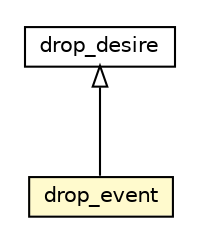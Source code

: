 #!/usr/local/bin/dot
#
# Class diagram 
# Generated by UMLGraph version R5_6_6-1-g9240c4 (http://www.umlgraph.org/)
#

digraph G {
	edge [fontname="Helvetica",fontsize=10,labelfontname="Helvetica",labelfontsize=10];
	node [fontname="Helvetica",fontsize=10,shape=plaintext];
	nodesep=0.25;
	ranksep=0.5;
	// jason.stdlib.drop_event
	c55430 [label=<<table title="jason.stdlib.drop_event" border="0" cellborder="1" cellspacing="0" cellpadding="2" port="p" bgcolor="lemonChiffon" href="./drop_event.html">
		<tr><td><table border="0" cellspacing="0" cellpadding="1">
<tr><td align="center" balign="center"> drop_event </td></tr>
		</table></td></tr>
		</table>>, URL="./drop_event.html", fontname="Helvetica", fontcolor="black", fontsize=10.0];
	// jason.stdlib.drop_desire
	c55431 [label=<<table title="jason.stdlib.drop_desire" border="0" cellborder="1" cellspacing="0" cellpadding="2" port="p" href="./drop_desire.html">
		<tr><td><table border="0" cellspacing="0" cellpadding="1">
<tr><td align="center" balign="center"> drop_desire </td></tr>
		</table></td></tr>
		</table>>, URL="./drop_desire.html", fontname="Helvetica", fontcolor="black", fontsize=10.0];
	//jason.stdlib.drop_event extends jason.stdlib.drop_desire
	c55431:p -> c55430:p [dir=back,arrowtail=empty];
}

